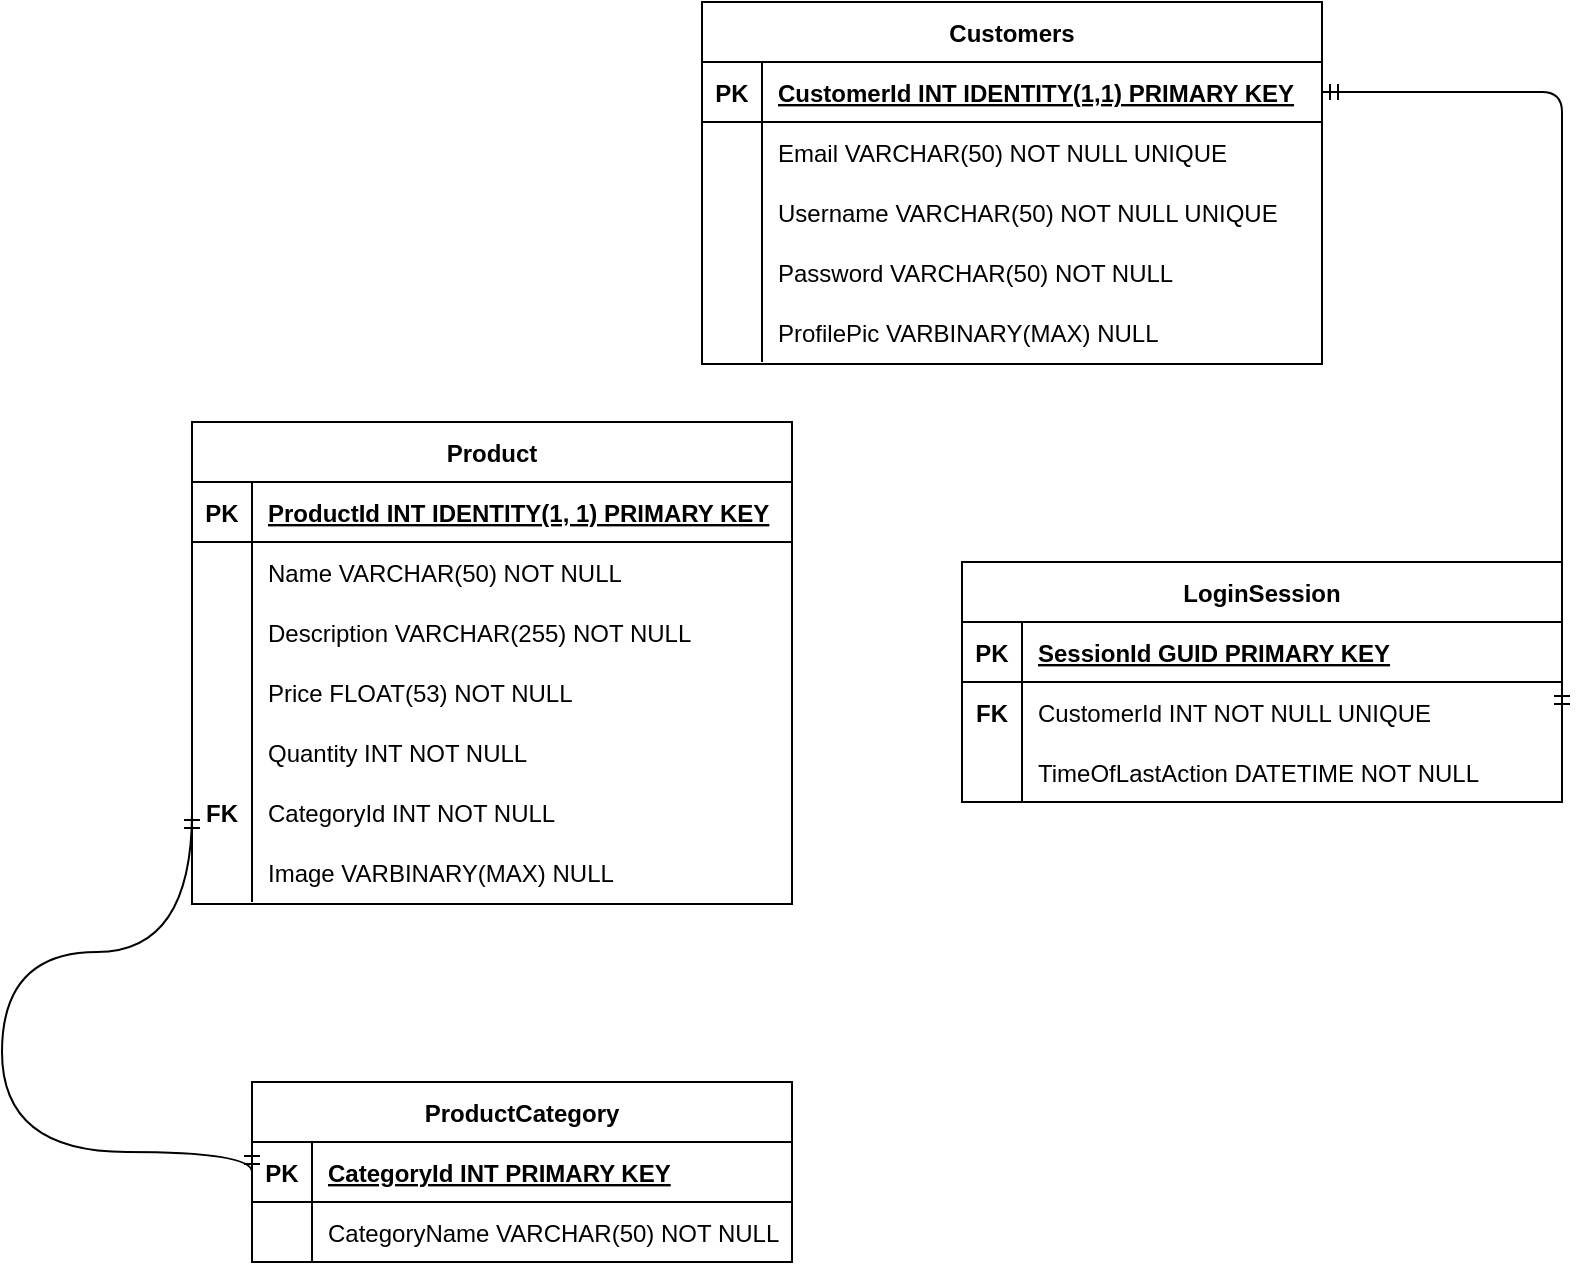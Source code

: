 <mxfile version="20.7.3" type="device"><diagram id="R2lEEEUBdFMjLlhIrx00" name="Page-1"><mxGraphModel dx="2284" dy="802" grid="1" gridSize="10" guides="1" tooltips="1" connect="1" arrows="1" fold="1" page="1" pageScale="1" pageWidth="850" pageHeight="1100" math="0" shadow="0" extFonts="Permanent Marker^https://fonts.googleapis.com/css?family=Permanent+Marker"><root><mxCell id="0"/><mxCell id="1" parent="0"/><mxCell id="WFzWCpm9zjzlIldqMSBY-6" value="Customers" style="shape=table;startSize=30;container=1;collapsible=1;childLayout=tableLayout;fixedRows=1;rowLines=0;fontStyle=1;align=center;resizeLast=1;" parent="1" vertex="1"><mxGeometry x="-470" y="310" width="310" height="181" as="geometry"/></mxCell><mxCell id="WFzWCpm9zjzlIldqMSBY-7" value="" style="shape=tableRow;horizontal=0;startSize=0;swimlaneHead=0;swimlaneBody=0;fillColor=none;collapsible=0;dropTarget=0;points=[[0,0.5],[1,0.5]];portConstraint=eastwest;top=0;left=0;right=0;bottom=1;" parent="WFzWCpm9zjzlIldqMSBY-6" vertex="1"><mxGeometry y="30" width="310" height="30" as="geometry"/></mxCell><mxCell id="WFzWCpm9zjzlIldqMSBY-8" value="PK" style="shape=partialRectangle;connectable=0;fillColor=none;top=0;left=0;bottom=0;right=0;fontStyle=1;overflow=hidden;" parent="WFzWCpm9zjzlIldqMSBY-7" vertex="1"><mxGeometry width="30" height="30" as="geometry"><mxRectangle width="30" height="30" as="alternateBounds"/></mxGeometry></mxCell><mxCell id="WFzWCpm9zjzlIldqMSBY-9" value="CustomerId INT IDENTITY(1,1) PRIMARY KEY" style="shape=partialRectangle;connectable=0;fillColor=none;top=0;left=0;bottom=0;right=0;align=left;spacingLeft=6;fontStyle=5;overflow=hidden;" parent="WFzWCpm9zjzlIldqMSBY-7" vertex="1"><mxGeometry x="30" width="280" height="30" as="geometry"><mxRectangle width="280" height="30" as="alternateBounds"/></mxGeometry></mxCell><mxCell id="WFzWCpm9zjzlIldqMSBY-10" value="" style="shape=tableRow;horizontal=0;startSize=0;swimlaneHead=0;swimlaneBody=0;fillColor=none;collapsible=0;dropTarget=0;points=[[0,0.5],[1,0.5]];portConstraint=eastwest;top=0;left=0;right=0;bottom=0;" parent="WFzWCpm9zjzlIldqMSBY-6" vertex="1"><mxGeometry y="60" width="310" height="30" as="geometry"/></mxCell><mxCell id="WFzWCpm9zjzlIldqMSBY-11" value="" style="shape=partialRectangle;connectable=0;fillColor=none;top=0;left=0;bottom=0;right=0;editable=1;overflow=hidden;" parent="WFzWCpm9zjzlIldqMSBY-10" vertex="1"><mxGeometry width="30" height="30" as="geometry"><mxRectangle width="30" height="30" as="alternateBounds"/></mxGeometry></mxCell><mxCell id="WFzWCpm9zjzlIldqMSBY-12" value="Email VARCHAR(50) NOT NULL UNIQUE" style="shape=partialRectangle;connectable=0;fillColor=none;top=0;left=0;bottom=0;right=0;align=left;spacingLeft=6;overflow=hidden;" parent="WFzWCpm9zjzlIldqMSBY-10" vertex="1"><mxGeometry x="30" width="280" height="30" as="geometry"><mxRectangle width="280" height="30" as="alternateBounds"/></mxGeometry></mxCell><mxCell id="WFzWCpm9zjzlIldqMSBY-13" value="" style="shape=tableRow;horizontal=0;startSize=0;swimlaneHead=0;swimlaneBody=0;fillColor=none;collapsible=0;dropTarget=0;points=[[0,0.5],[1,0.5]];portConstraint=eastwest;top=0;left=0;right=0;bottom=0;" parent="WFzWCpm9zjzlIldqMSBY-6" vertex="1"><mxGeometry y="90" width="310" height="30" as="geometry"/></mxCell><mxCell id="WFzWCpm9zjzlIldqMSBY-14" value="" style="shape=partialRectangle;connectable=0;fillColor=none;top=0;left=0;bottom=0;right=0;editable=1;overflow=hidden;" parent="WFzWCpm9zjzlIldqMSBY-13" vertex="1"><mxGeometry width="30" height="30" as="geometry"><mxRectangle width="30" height="30" as="alternateBounds"/></mxGeometry></mxCell><mxCell id="WFzWCpm9zjzlIldqMSBY-15" value="Username VARCHAR(50) NOT NULL UNIQUE" style="shape=partialRectangle;connectable=0;fillColor=none;top=0;left=0;bottom=0;right=0;align=left;spacingLeft=6;overflow=hidden;" parent="WFzWCpm9zjzlIldqMSBY-13" vertex="1"><mxGeometry x="30" width="280" height="30" as="geometry"><mxRectangle width="280" height="30" as="alternateBounds"/></mxGeometry></mxCell><mxCell id="WFzWCpm9zjzlIldqMSBY-16" value="" style="shape=tableRow;horizontal=0;startSize=0;swimlaneHead=0;swimlaneBody=0;fillColor=none;collapsible=0;dropTarget=0;points=[[0,0.5],[1,0.5]];portConstraint=eastwest;top=0;left=0;right=0;bottom=0;" parent="WFzWCpm9zjzlIldqMSBY-6" vertex="1"><mxGeometry y="120" width="310" height="30" as="geometry"/></mxCell><mxCell id="WFzWCpm9zjzlIldqMSBY-17" value="" style="shape=partialRectangle;connectable=0;fillColor=none;top=0;left=0;bottom=0;right=0;editable=1;overflow=hidden;" parent="WFzWCpm9zjzlIldqMSBY-16" vertex="1"><mxGeometry width="30" height="30" as="geometry"><mxRectangle width="30" height="30" as="alternateBounds"/></mxGeometry></mxCell><mxCell id="WFzWCpm9zjzlIldqMSBY-18" value="Password VARCHAR(50) NOT NULL" style="shape=partialRectangle;connectable=0;fillColor=none;top=0;left=0;bottom=0;right=0;align=left;spacingLeft=6;overflow=hidden;" parent="WFzWCpm9zjzlIldqMSBY-16" vertex="1"><mxGeometry x="30" width="280" height="30" as="geometry"><mxRectangle width="280" height="30" as="alternateBounds"/></mxGeometry></mxCell><mxCell id="WFzWCpm9zjzlIldqMSBY-19" style="shape=tableRow;horizontal=0;startSize=0;swimlaneHead=0;swimlaneBody=0;fillColor=none;collapsible=0;dropTarget=0;points=[[0,0.5],[1,0.5]];portConstraint=eastwest;top=0;left=0;right=0;bottom=0;" parent="WFzWCpm9zjzlIldqMSBY-6" vertex="1"><mxGeometry y="150" width="310" height="30" as="geometry"/></mxCell><mxCell id="WFzWCpm9zjzlIldqMSBY-20" value="" style="shape=partialRectangle;connectable=0;fillColor=none;top=0;left=0;bottom=0;right=0;editable=1;overflow=hidden;fontStyle=1" parent="WFzWCpm9zjzlIldqMSBY-19" vertex="1"><mxGeometry width="30" height="30" as="geometry"><mxRectangle width="30" height="30" as="alternateBounds"/></mxGeometry></mxCell><mxCell id="WFzWCpm9zjzlIldqMSBY-21" value="ProfilePic VARBINARY(MAX) NULL" style="shape=partialRectangle;connectable=0;fillColor=none;top=0;left=0;bottom=0;right=0;align=left;spacingLeft=6;overflow=hidden;" parent="WFzWCpm9zjzlIldqMSBY-19" vertex="1"><mxGeometry x="30" width="280" height="30" as="geometry"><mxRectangle width="280" height="30" as="alternateBounds"/></mxGeometry></mxCell><mxCell id="WFzWCpm9zjzlIldqMSBY-22" value="Product" style="shape=table;startSize=30;container=1;collapsible=1;childLayout=tableLayout;fixedRows=1;rowLines=0;fontStyle=1;align=center;resizeLast=1;" parent="1" vertex="1"><mxGeometry x="-725" y="520" width="300" height="241" as="geometry"/></mxCell><mxCell id="WFzWCpm9zjzlIldqMSBY-23" value="" style="shape=tableRow;horizontal=0;startSize=0;swimlaneHead=0;swimlaneBody=0;fillColor=none;collapsible=0;dropTarget=0;points=[[0,0.5],[1,0.5]];portConstraint=eastwest;top=0;left=0;right=0;bottom=1;" parent="WFzWCpm9zjzlIldqMSBY-22" vertex="1"><mxGeometry y="30" width="300" height="30" as="geometry"/></mxCell><mxCell id="WFzWCpm9zjzlIldqMSBY-24" value="PK" style="shape=partialRectangle;connectable=0;fillColor=none;top=0;left=0;bottom=0;right=0;fontStyle=1;overflow=hidden;" parent="WFzWCpm9zjzlIldqMSBY-23" vertex="1"><mxGeometry width="30" height="30" as="geometry"><mxRectangle width="30" height="30" as="alternateBounds"/></mxGeometry></mxCell><mxCell id="WFzWCpm9zjzlIldqMSBY-25" value="ProductId INT IDENTITY(1, 1) PRIMARY KEY" style="shape=partialRectangle;connectable=0;fillColor=none;top=0;left=0;bottom=0;right=0;align=left;spacingLeft=6;fontStyle=5;overflow=hidden;" parent="WFzWCpm9zjzlIldqMSBY-23" vertex="1"><mxGeometry x="30" width="270" height="30" as="geometry"><mxRectangle width="270" height="30" as="alternateBounds"/></mxGeometry></mxCell><mxCell id="WFzWCpm9zjzlIldqMSBY-26" value="" style="shape=tableRow;horizontal=0;startSize=0;swimlaneHead=0;swimlaneBody=0;fillColor=none;collapsible=0;dropTarget=0;points=[[0,0.5],[1,0.5]];portConstraint=eastwest;top=0;left=0;right=0;bottom=0;" parent="WFzWCpm9zjzlIldqMSBY-22" vertex="1"><mxGeometry y="60" width="300" height="30" as="geometry"/></mxCell><mxCell id="WFzWCpm9zjzlIldqMSBY-27" value="" style="shape=partialRectangle;connectable=0;fillColor=none;top=0;left=0;bottom=0;right=0;editable=1;overflow=hidden;" parent="WFzWCpm9zjzlIldqMSBY-26" vertex="1"><mxGeometry width="30" height="30" as="geometry"><mxRectangle width="30" height="30" as="alternateBounds"/></mxGeometry></mxCell><mxCell id="WFzWCpm9zjzlIldqMSBY-28" value="Name VARCHAR(50) NOT NULL" style="shape=partialRectangle;connectable=0;fillColor=none;top=0;left=0;bottom=0;right=0;align=left;spacingLeft=6;overflow=hidden;" parent="WFzWCpm9zjzlIldqMSBY-26" vertex="1"><mxGeometry x="30" width="270" height="30" as="geometry"><mxRectangle width="270" height="30" as="alternateBounds"/></mxGeometry></mxCell><mxCell id="WFzWCpm9zjzlIldqMSBY-29" value="" style="shape=tableRow;horizontal=0;startSize=0;swimlaneHead=0;swimlaneBody=0;fillColor=none;collapsible=0;dropTarget=0;points=[[0,0.5],[1,0.5]];portConstraint=eastwest;top=0;left=0;right=0;bottom=0;" parent="WFzWCpm9zjzlIldqMSBY-22" vertex="1"><mxGeometry y="90" width="300" height="30" as="geometry"/></mxCell><mxCell id="WFzWCpm9zjzlIldqMSBY-30" value="" style="shape=partialRectangle;connectable=0;fillColor=none;top=0;left=0;bottom=0;right=0;editable=1;overflow=hidden;" parent="WFzWCpm9zjzlIldqMSBY-29" vertex="1"><mxGeometry width="30" height="30" as="geometry"><mxRectangle width="30" height="30" as="alternateBounds"/></mxGeometry></mxCell><mxCell id="WFzWCpm9zjzlIldqMSBY-31" value="Description VARCHAR(255) NOT NULL" style="shape=partialRectangle;connectable=0;fillColor=none;top=0;left=0;bottom=0;right=0;align=left;spacingLeft=6;overflow=hidden;" parent="WFzWCpm9zjzlIldqMSBY-29" vertex="1"><mxGeometry x="30" width="270" height="30" as="geometry"><mxRectangle width="270" height="30" as="alternateBounds"/></mxGeometry></mxCell><mxCell id="WFzWCpm9zjzlIldqMSBY-32" value="" style="shape=tableRow;horizontal=0;startSize=0;swimlaneHead=0;swimlaneBody=0;fillColor=none;collapsible=0;dropTarget=0;points=[[0,0.5],[1,0.5]];portConstraint=eastwest;top=0;left=0;right=0;bottom=0;" parent="WFzWCpm9zjzlIldqMSBY-22" vertex="1"><mxGeometry y="120" width="300" height="30" as="geometry"/></mxCell><mxCell id="WFzWCpm9zjzlIldqMSBY-33" value="" style="shape=partialRectangle;connectable=0;fillColor=none;top=0;left=0;bottom=0;right=0;editable=1;overflow=hidden;" parent="WFzWCpm9zjzlIldqMSBY-32" vertex="1"><mxGeometry width="30" height="30" as="geometry"><mxRectangle width="30" height="30" as="alternateBounds"/></mxGeometry></mxCell><mxCell id="WFzWCpm9zjzlIldqMSBY-34" value="Price FLOAT(53) NOT NULL" style="shape=partialRectangle;connectable=0;fillColor=none;top=0;left=0;bottom=0;right=0;align=left;spacingLeft=6;overflow=hidden;" parent="WFzWCpm9zjzlIldqMSBY-32" vertex="1"><mxGeometry x="30" width="270" height="30" as="geometry"><mxRectangle width="270" height="30" as="alternateBounds"/></mxGeometry></mxCell><mxCell id="WFzWCpm9zjzlIldqMSBY-35" style="shape=tableRow;horizontal=0;startSize=0;swimlaneHead=0;swimlaneBody=0;fillColor=none;collapsible=0;dropTarget=0;points=[[0,0.5],[1,0.5]];portConstraint=eastwest;top=0;left=0;right=0;bottom=0;" parent="WFzWCpm9zjzlIldqMSBY-22" vertex="1"><mxGeometry y="150" width="300" height="30" as="geometry"/></mxCell><mxCell id="WFzWCpm9zjzlIldqMSBY-36" style="shape=partialRectangle;connectable=0;fillColor=none;top=0;left=0;bottom=0;right=0;editable=1;overflow=hidden;" parent="WFzWCpm9zjzlIldqMSBY-35" vertex="1"><mxGeometry width="30" height="30" as="geometry"><mxRectangle width="30" height="30" as="alternateBounds"/></mxGeometry></mxCell><mxCell id="WFzWCpm9zjzlIldqMSBY-37" value="Quantity INT NOT NULL" style="shape=partialRectangle;connectable=0;fillColor=none;top=0;left=0;bottom=0;right=0;align=left;spacingLeft=6;overflow=hidden;" parent="WFzWCpm9zjzlIldqMSBY-35" vertex="1"><mxGeometry x="30" width="270" height="30" as="geometry"><mxRectangle width="270" height="30" as="alternateBounds"/></mxGeometry></mxCell><mxCell id="WFzWCpm9zjzlIldqMSBY-38" style="shape=tableRow;horizontal=0;startSize=0;swimlaneHead=0;swimlaneBody=0;fillColor=none;collapsible=0;dropTarget=0;points=[[0,0.5],[1,0.5]];portConstraint=eastwest;top=0;left=0;right=0;bottom=0;" parent="WFzWCpm9zjzlIldqMSBY-22" vertex="1"><mxGeometry y="180" width="300" height="30" as="geometry"/></mxCell><mxCell id="WFzWCpm9zjzlIldqMSBY-39" value="FK" style="shape=partialRectangle;connectable=0;fillColor=none;top=0;left=0;bottom=0;right=0;editable=1;overflow=hidden;fontStyle=1" parent="WFzWCpm9zjzlIldqMSBY-38" vertex="1"><mxGeometry width="30" height="30" as="geometry"><mxRectangle width="30" height="30" as="alternateBounds"/></mxGeometry></mxCell><mxCell id="WFzWCpm9zjzlIldqMSBY-40" value="CategoryId INT NOT NULL" style="shape=partialRectangle;connectable=0;fillColor=none;top=0;left=0;bottom=0;right=0;align=left;spacingLeft=6;overflow=hidden;" parent="WFzWCpm9zjzlIldqMSBY-38" vertex="1"><mxGeometry x="30" width="270" height="30" as="geometry"><mxRectangle width="270" height="30" as="alternateBounds"/></mxGeometry></mxCell><mxCell id="KfJ3FirrFW8YeAFwh8UJ-1" style="shape=tableRow;horizontal=0;startSize=0;swimlaneHead=0;swimlaneBody=0;fillColor=none;collapsible=0;dropTarget=0;points=[[0,0.5],[1,0.5]];portConstraint=eastwest;top=0;left=0;right=0;bottom=0;" parent="WFzWCpm9zjzlIldqMSBY-22" vertex="1"><mxGeometry y="210" width="300" height="30" as="geometry"/></mxCell><mxCell id="KfJ3FirrFW8YeAFwh8UJ-2" style="shape=partialRectangle;connectable=0;fillColor=none;top=0;left=0;bottom=0;right=0;editable=1;overflow=hidden;fontStyle=1" parent="KfJ3FirrFW8YeAFwh8UJ-1" vertex="1"><mxGeometry width="30" height="30" as="geometry"><mxRectangle width="30" height="30" as="alternateBounds"/></mxGeometry></mxCell><mxCell id="KfJ3FirrFW8YeAFwh8UJ-3" value="Image VARBINARY(MAX) NULL" style="shape=partialRectangle;connectable=0;fillColor=none;top=0;left=0;bottom=0;right=0;align=left;spacingLeft=6;overflow=hidden;" parent="KfJ3FirrFW8YeAFwh8UJ-1" vertex="1"><mxGeometry x="30" width="270" height="30" as="geometry"><mxRectangle width="270" height="30" as="alternateBounds"/></mxGeometry></mxCell><mxCell id="WFzWCpm9zjzlIldqMSBY-41" value="LoginSession" style="shape=table;startSize=30;container=1;collapsible=1;childLayout=tableLayout;fixedRows=1;rowLines=0;fontStyle=1;align=center;resizeLast=1;" parent="1" vertex="1"><mxGeometry x="-340" y="590" width="300" height="120" as="geometry"/></mxCell><mxCell id="WFzWCpm9zjzlIldqMSBY-42" value="" style="shape=tableRow;horizontal=0;startSize=0;swimlaneHead=0;swimlaneBody=0;fillColor=none;collapsible=0;dropTarget=0;points=[[0,0.5],[1,0.5]];portConstraint=eastwest;top=0;left=0;right=0;bottom=1;" parent="WFzWCpm9zjzlIldqMSBY-41" vertex="1"><mxGeometry y="30" width="300" height="30" as="geometry"/></mxCell><mxCell id="WFzWCpm9zjzlIldqMSBY-43" value="PK" style="shape=partialRectangle;connectable=0;fillColor=none;top=0;left=0;bottom=0;right=0;fontStyle=1;overflow=hidden;" parent="WFzWCpm9zjzlIldqMSBY-42" vertex="1"><mxGeometry width="30" height="30" as="geometry"><mxRectangle width="30" height="30" as="alternateBounds"/></mxGeometry></mxCell><mxCell id="WFzWCpm9zjzlIldqMSBY-44" value="SessionId GUID PRIMARY KEY" style="shape=partialRectangle;connectable=0;fillColor=none;top=0;left=0;bottom=0;right=0;align=left;spacingLeft=6;fontStyle=5;overflow=hidden;" parent="WFzWCpm9zjzlIldqMSBY-42" vertex="1"><mxGeometry x="30" width="270" height="30" as="geometry"><mxRectangle width="270" height="30" as="alternateBounds"/></mxGeometry></mxCell><mxCell id="WFzWCpm9zjzlIldqMSBY-45" value="" style="shape=tableRow;horizontal=0;startSize=0;swimlaneHead=0;swimlaneBody=0;fillColor=none;collapsible=0;dropTarget=0;points=[[0,0.5],[1,0.5]];portConstraint=eastwest;top=0;left=0;right=0;bottom=0;" parent="WFzWCpm9zjzlIldqMSBY-41" vertex="1"><mxGeometry y="60" width="300" height="30" as="geometry"/></mxCell><mxCell id="WFzWCpm9zjzlIldqMSBY-46" value="FK" style="shape=partialRectangle;connectable=0;fillColor=none;top=0;left=0;bottom=0;right=0;editable=1;overflow=hidden;fontStyle=1" parent="WFzWCpm9zjzlIldqMSBY-45" vertex="1"><mxGeometry width="30" height="30" as="geometry"><mxRectangle width="30" height="30" as="alternateBounds"/></mxGeometry></mxCell><mxCell id="WFzWCpm9zjzlIldqMSBY-47" value="CustomerId INT NOT NULL UNIQUE" style="shape=partialRectangle;connectable=0;fillColor=none;top=0;left=0;bottom=0;right=0;align=left;spacingLeft=6;overflow=hidden;" parent="WFzWCpm9zjzlIldqMSBY-45" vertex="1"><mxGeometry x="30" width="270" height="30" as="geometry"><mxRectangle width="270" height="30" as="alternateBounds"/></mxGeometry></mxCell><mxCell id="WFzWCpm9zjzlIldqMSBY-48" value="" style="shape=tableRow;horizontal=0;startSize=0;swimlaneHead=0;swimlaneBody=0;fillColor=none;collapsible=0;dropTarget=0;points=[[0,0.5],[1,0.5]];portConstraint=eastwest;top=0;left=0;right=0;bottom=0;" parent="WFzWCpm9zjzlIldqMSBY-41" vertex="1"><mxGeometry y="90" width="300" height="30" as="geometry"/></mxCell><mxCell id="WFzWCpm9zjzlIldqMSBY-49" value="" style="shape=partialRectangle;connectable=0;fillColor=none;top=0;left=0;bottom=0;right=0;editable=1;overflow=hidden;" parent="WFzWCpm9zjzlIldqMSBY-48" vertex="1"><mxGeometry width="30" height="30" as="geometry"><mxRectangle width="30" height="30" as="alternateBounds"/></mxGeometry></mxCell><mxCell id="WFzWCpm9zjzlIldqMSBY-50" value="TimeOfLastAction DATETIME NOT NULL" style="shape=partialRectangle;connectable=0;fillColor=none;top=0;left=0;bottom=0;right=0;align=left;spacingLeft=6;overflow=hidden;" parent="WFzWCpm9zjzlIldqMSBY-48" vertex="1"><mxGeometry x="30" width="270" height="30" as="geometry"><mxRectangle width="270" height="30" as="alternateBounds"/></mxGeometry></mxCell><mxCell id="WFzWCpm9zjzlIldqMSBY-109" value="ProductCategory" style="shape=table;startSize=30;container=1;collapsible=1;childLayout=tableLayout;fixedRows=1;rowLines=0;fontStyle=1;align=center;resizeLast=1;" parent="1" vertex="1"><mxGeometry x="-695" y="850" width="270" height="90" as="geometry"/></mxCell><mxCell id="WFzWCpm9zjzlIldqMSBY-110" value="" style="shape=tableRow;horizontal=0;startSize=0;swimlaneHead=0;swimlaneBody=0;fillColor=none;collapsible=0;dropTarget=0;points=[[0,0.5],[1,0.5]];portConstraint=eastwest;top=0;left=0;right=0;bottom=1;" parent="WFzWCpm9zjzlIldqMSBY-109" vertex="1"><mxGeometry y="30" width="270" height="30" as="geometry"/></mxCell><mxCell id="WFzWCpm9zjzlIldqMSBY-111" value="PK" style="shape=partialRectangle;connectable=0;fillColor=none;top=0;left=0;bottom=0;right=0;fontStyle=1;overflow=hidden;" parent="WFzWCpm9zjzlIldqMSBY-110" vertex="1"><mxGeometry width="30" height="30" as="geometry"><mxRectangle width="30" height="30" as="alternateBounds"/></mxGeometry></mxCell><mxCell id="WFzWCpm9zjzlIldqMSBY-112" value="CategoryId INT PRIMARY KEY" style="shape=partialRectangle;connectable=0;fillColor=none;top=0;left=0;bottom=0;right=0;align=left;spacingLeft=6;fontStyle=5;overflow=hidden;" parent="WFzWCpm9zjzlIldqMSBY-110" vertex="1"><mxGeometry x="30" width="240" height="30" as="geometry"><mxRectangle width="240" height="30" as="alternateBounds"/></mxGeometry></mxCell><mxCell id="WFzWCpm9zjzlIldqMSBY-113" value="" style="shape=tableRow;horizontal=0;startSize=0;swimlaneHead=0;swimlaneBody=0;fillColor=none;collapsible=0;dropTarget=0;points=[[0,0.5],[1,0.5]];portConstraint=eastwest;top=0;left=0;right=0;bottom=0;" parent="WFzWCpm9zjzlIldqMSBY-109" vertex="1"><mxGeometry y="60" width="270" height="30" as="geometry"/></mxCell><mxCell id="WFzWCpm9zjzlIldqMSBY-114" value="" style="shape=partialRectangle;connectable=0;fillColor=none;top=0;left=0;bottom=0;right=0;editable=1;overflow=hidden;" parent="WFzWCpm9zjzlIldqMSBY-113" vertex="1"><mxGeometry width="30" height="30" as="geometry"><mxRectangle width="30" height="30" as="alternateBounds"/></mxGeometry></mxCell><mxCell id="WFzWCpm9zjzlIldqMSBY-115" value="CategoryName VARCHAR(50) NOT NULL" style="shape=partialRectangle;connectable=0;fillColor=none;top=0;left=0;bottom=0;right=0;align=left;spacingLeft=6;overflow=hidden;" parent="WFzWCpm9zjzlIldqMSBY-113" vertex="1"><mxGeometry x="30" width="240" height="30" as="geometry"><mxRectangle width="240" height="30" as="alternateBounds"/></mxGeometry></mxCell><mxCell id="WFzWCpm9zjzlIldqMSBY-140" value="" style="edgeStyle=orthogonalEdgeStyle;fontSize=12;html=1;endArrow=ERmandOne;startArrow=ERmandOne;curved=1;entryX=0;entryY=0.5;entryDx=0;entryDy=0;exitX=0;exitY=0.5;exitDx=0;exitDy=0;" parent="1" source="WFzWCpm9zjzlIldqMSBY-110" target="WFzWCpm9zjzlIldqMSBY-38" edge="1"><mxGeometry width="100" height="100" relative="1" as="geometry"><mxPoint x="-750" y="900" as="sourcePoint"/><mxPoint x="-660" y="770" as="targetPoint"/><Array as="points"><mxPoint x="-820" y="885"/><mxPoint x="-820" y="785"/></Array></mxGeometry></mxCell><mxCell id="WFzWCpm9zjzlIldqMSBY-142" value="" style="edgeStyle=orthogonalEdgeStyle;fontSize=12;html=1;endArrow=ERmandOne;startArrow=ERmandOne;entryX=1;entryY=0.5;entryDx=0;entryDy=0;rounded=1;exitX=1;exitY=0.5;exitDx=0;exitDy=0;" parent="1" source="WFzWCpm9zjzlIldqMSBY-45" target="WFzWCpm9zjzlIldqMSBY-7" edge="1"><mxGeometry width="100" height="100" relative="1" as="geometry"><mxPoint x="-70" y="420" as="sourcePoint"/><mxPoint x="30" y="320" as="targetPoint"/><Array as="points"><mxPoint x="-40" y="535"/><mxPoint x="-40" y="275"/></Array></mxGeometry></mxCell></root></mxGraphModel></diagram></mxfile>